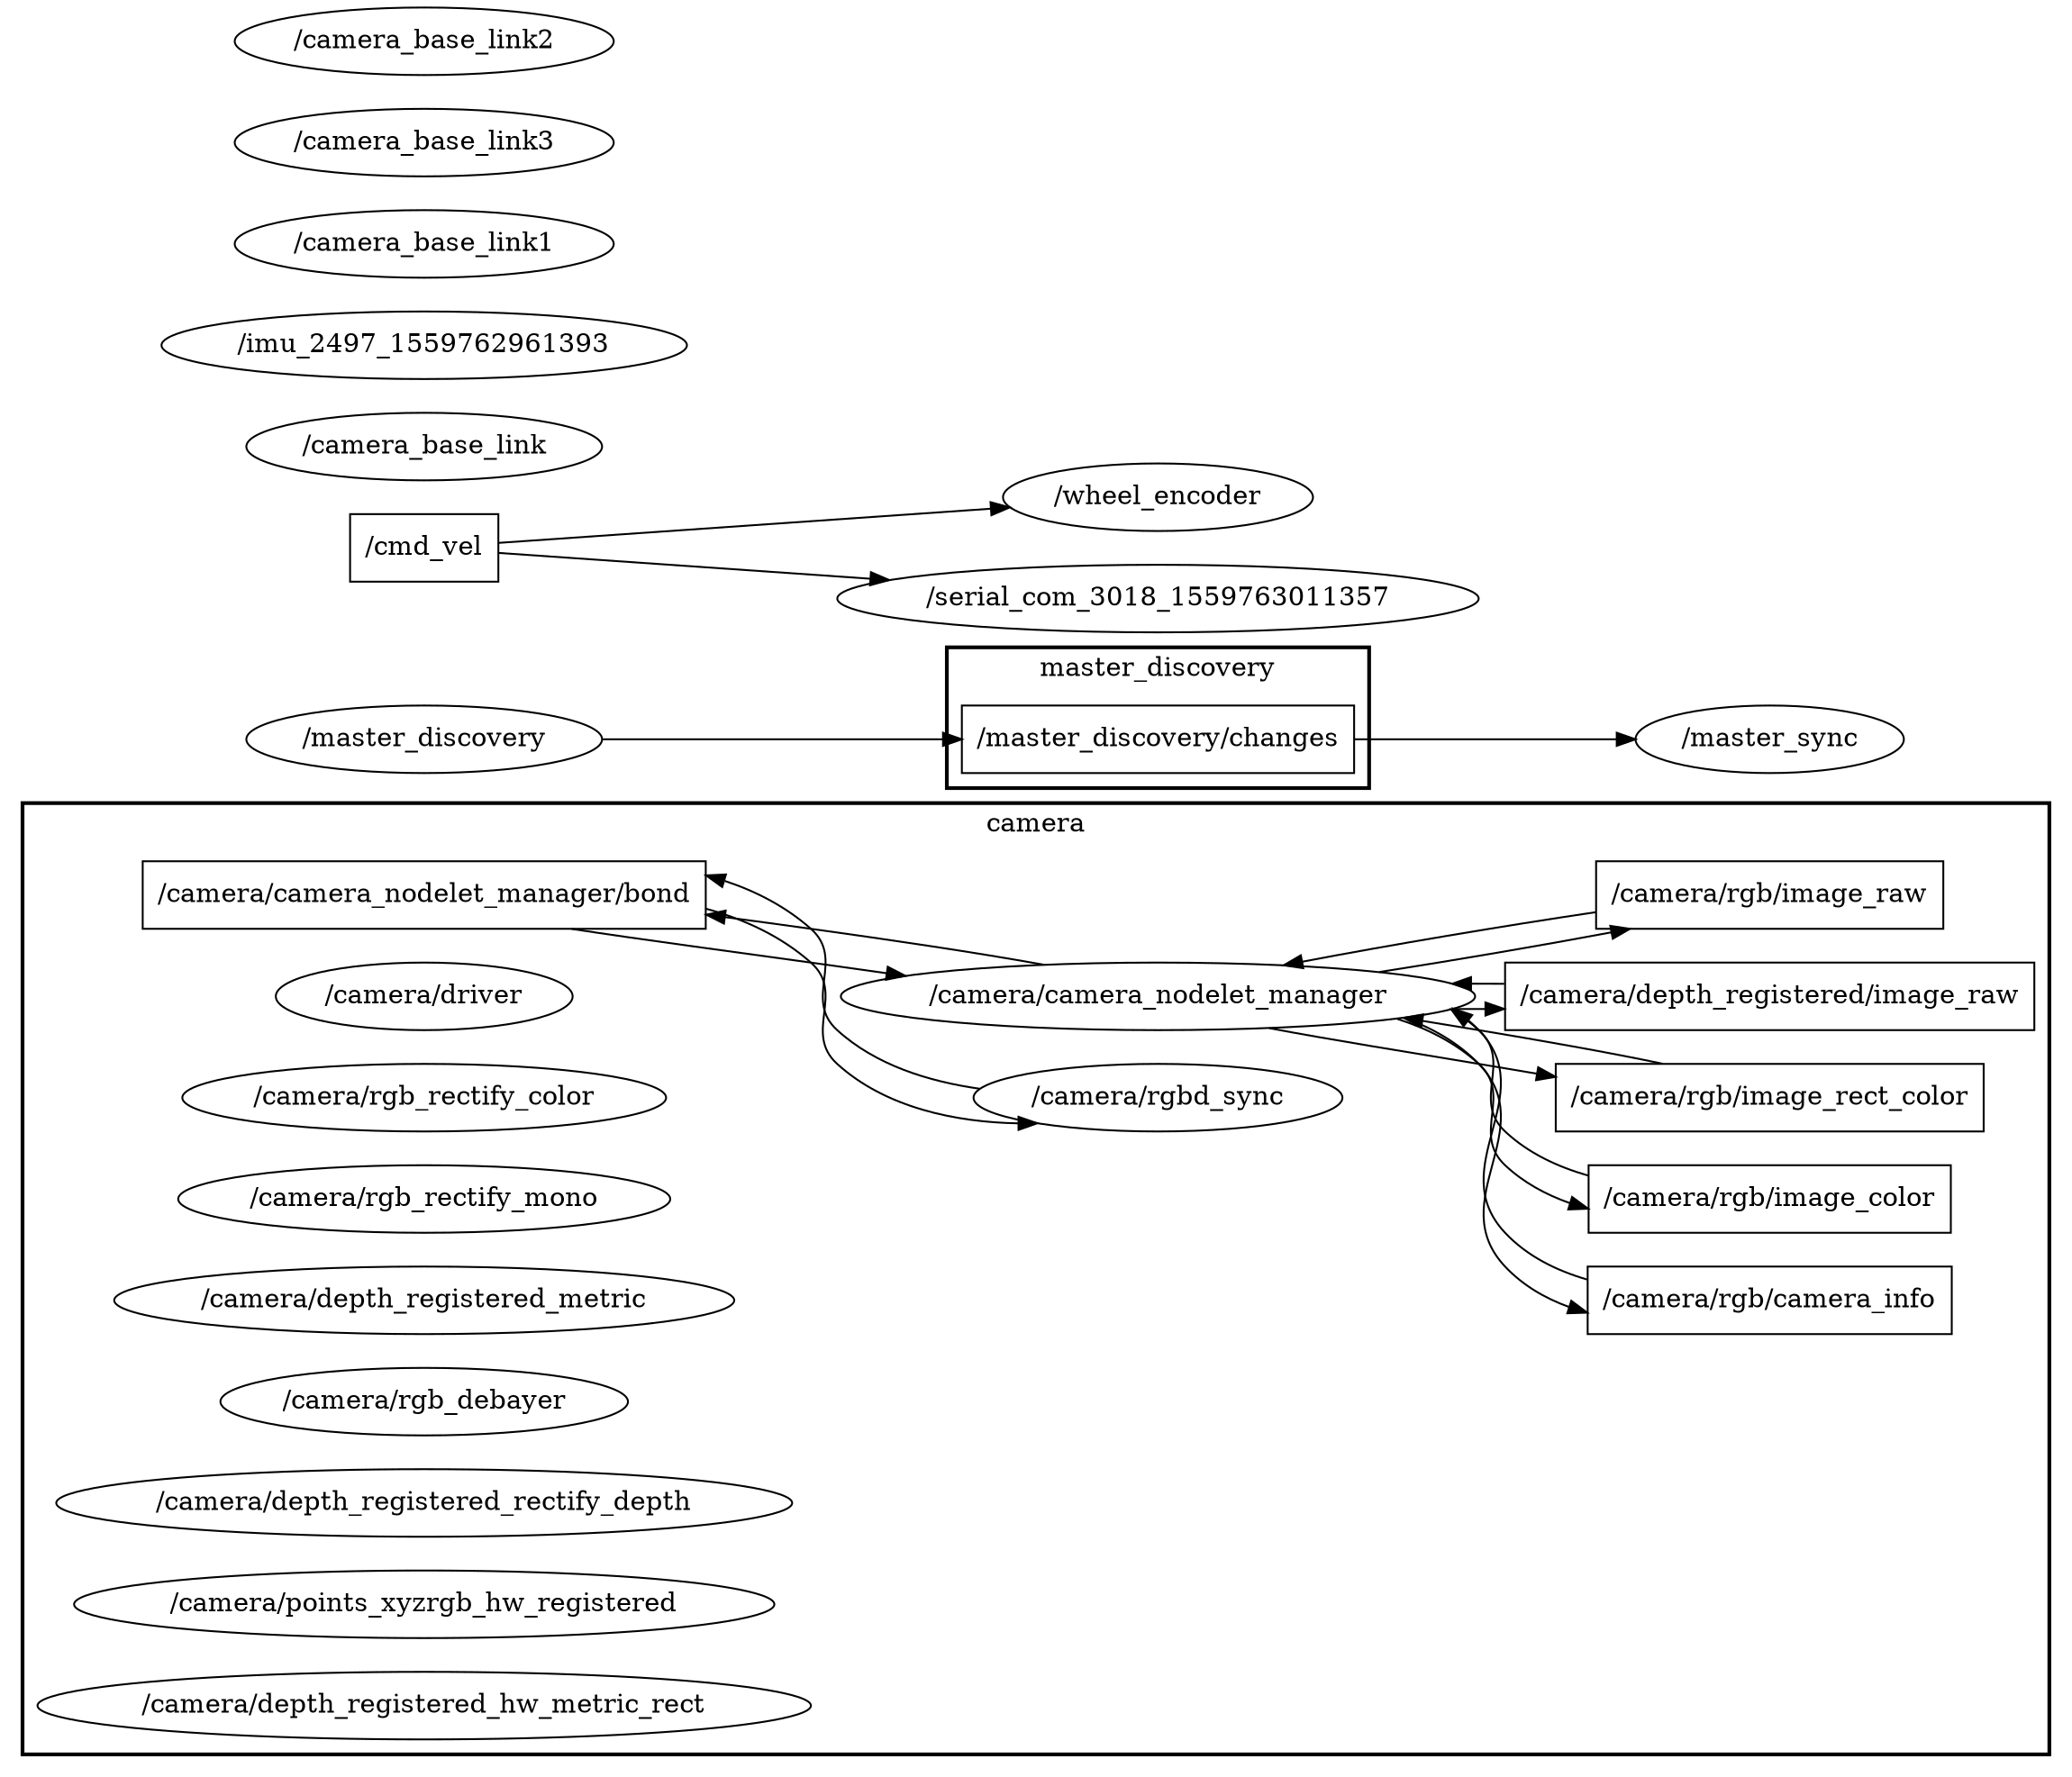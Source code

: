 digraph graphname {
	graph [bb="0,0,869.45,927",
		compound=True,
		rank=same,
		rankdir=LR,
		ranksep=0.2
	];
	node [label="\N"];
	subgraph cluster_camera {
		graph [bb="8,98,861.45,605",
			compound=True,
			label=camera,
			lheight=0.21,
			lp="434.72,593.5",
			lwidth=0.56,
			rank=same,
			rankdir=LR,
			ranksep=0.2,
			style=bold
		];
		t___camera__camera_nodelet_manager__bond		 [URL=topic_3A__camera__camera_nodelet_manager__bond,
			height=0.5,
			label="/camera/camera_nodelet_manager/bond",
			pos="175.89,556",
			shape=box,
			tooltip="topic:/camera/camera_nodelet_manager/bond",
			width=3.2639];
		n___camera__rgbd_sync		 [URL=__camera__rgbd_sync,
			height=0.5,
			label="/camera/rgbd_sync",
			pos="485.61,448",
			shape=ellipse,
			tooltip="/camera/rgbd_sync",
			width=2.1665];
		t___camera__camera_nodelet_manager__bond -> n___camera__rgbd_sync		 [penwidth=1,
			pos="e,418.57,438.71 293.55,543.33 309.12,538.36 323.82,530.98 335.77,520 354.04,503.23 331.76,483.03 349.77,466 365.57,451.06 387.2,443.34 408.5,439.98"];
		n___camera__camera_nodelet_manager		 [URL=__camera__camera_nodelet_manager,
			height=0.5,
			label="/camera/camera_nodelet_manager",
			pos="485.61,502",
			shape=ellipse,
			tooltip="/camera/camera_nodelet_manager",
			width=3.683];
		t___camera__camera_nodelet_manager__bond -> n___camera__camera_nodelet_manager		 [penwidth=1,
			pos="e,378.13,512.54 236.52,537.93 266.34,532 302.98,525.76 335.77,520 346.27,518.16 357.18,516.22 368.1,514.3"];
		t___camera__rgb__camera_info		 [URL=topic_3A__camera__rgb__camera_info,
			height=0.5,
			label="/camera/rgb/camera_info",
			pos="744.45,340",
			shape=box,
			tooltip="topic:/camera/rgb/camera_info",
			width=2.1389];
		t___camera__rgb__camera_info -> n___camera__camera_nodelet_manager		 [penwidth=1,
			pos="e,608.48,494.98 667.3,355.64 655.22,360.06 643.93,366.47 635.45,376 603.27,412.15 654.48,448.62 621.45,484 619.86,485.7 618.2,487.31 616.47,488.84"];
		t___camera__rgb__image_color		 [URL=topic_3A__camera__rgb__image_color,
			height=0.5,
			label="/camera/rgb/image_color",
			pos="744.45,394",
			shape=box,
			tooltip="topic:/camera/rgb/image_color",
			width=2.1389];
		t___camera__rgb__image_color -> n___camera__camera_nodelet_manager		 [penwidth=1,
			pos="e,607.25,494.73 667.42,410.84 655.55,415.16 644.3,421.22 635.45,430 617.84,447.46 639.46,466.97 621.45,484 619.55,485.79 617.57,487.48 615.51,489.07"];
		t___camera__rgb__image_rect_color		 [URL=topic_3A__camera__rgb__image_rect_color,
			height=0.5,
			label="/camera/rgb/image_rect_color",
			pos="744.45,448",
			shape=box,
			tooltip="topic:/camera/rgb/image_rect_color",
			width=2.5139];
		t___camera__rgb__image_rect_color -> n___camera__camera_nodelet_manager		 [penwidth=1,
			pos="e,588.99,490.68 699.16,466.06 676.03,472.21 647.24,478.56 621.45,484 614.14,485.54 606.6,487.11 599,488.66"];
		t___camera__depth_registered__image_raw		 [URL=topic_3A__camera__depth_registered__image_raw,
			height=0.5,
			label="/camera/depth_registered/image_raw",
			pos="744.45,502",
			shape=box,
			tooltip="topic:/camera/depth_registered/image_raw",
			width=3.0278];
		t___camera__depth_registered__image_raw -> n___camera__camera_nodelet_manager		 [penwidth=1,
			pos="e,608.64,508.74 635.38,508.67 629.85,508.72 624.28,508.74 618.69,508.75"];
		t___camera__rgb__image_raw		 [URL=topic_3A__camera__rgb__image_raw,
			height=0.5,
			label="/camera/rgb/image_raw",
			pos="744.45,556",
			shape=box,
			tooltip="topic:/camera/rgb/image_raw",
			width=2.0278];
		t___camera__rgb__image_raw -> n___camera__camera_nodelet_manager		 [penwidth=1,
			pos="e,538.89,518.55 671.28,546.97 632.8,539.77 585.92,529.83 549.02,521.01"];
		n___camera__driver		 [URL=__camera__driver,
			height=0.5,
			label="/camera/driver",
			pos="175.89,502",
			shape=ellipse,
			tooltip="/camera/driver",
			width=1.7332];
		n___camera__rgb_rectify_color		 [URL=__camera__rgb_rectify_color,
			height=0.5,
			label="/camera/rgb_rectify_color",
			pos="175.89,448",
			shape=ellipse,
			tooltip="/camera/rgb_rectify_color",
			width=2.8525];
		n___camera__rgbd_sync -> t___camera__camera_nodelet_manager__bond		 [penwidth=1,
			pos="e,293.55,561.12 415.44,455.94 391.98,459.74 367.29,467.43 349.77,484 331.76,501.03 354.04,521.23 335.77,538 326.34,546.66 315.2,553.09 303.27,557.75"];
		n___camera__rgb_rectify_mono		 [URL=__camera__rgb_rectify_mono,
			height=0.5,
			label="/camera/rgb_rectify_mono",
			pos="175.89,394",
			shape=ellipse,
			tooltip="/camera/rgb_rectify_mono",
			width=2.9247];
		n___camera__depth_registered_metric		 [URL=__camera__depth_registered_metric,
			height=0.5,
			label="/camera/depth_registered_metric",
			pos="175.89,340",
			shape=ellipse,
			tooltip="/camera/depth_registered_metric",
			width=3.5386];
		n___camera__rgb_debayer		 [URL=__camera__rgb_debayer,
			height=0.5,
			label="/camera/rgb_debayer",
			pos="175.89,286",
			shape=ellipse,
			tooltip="/camera/rgb_debayer",
			width=2.3651];
		n___camera__camera_nodelet_manager -> t___camera__camera_nodelet_manager__bond		 [penwidth=1,
			pos="e,293.62,545.25 436.04,518.79 406.96,525.28 369.27,532.12 335.77,538 325.33,539.83 314.49,541.72 303.61,543.57"];
		n___camera__camera_nodelet_manager -> t___camera__rgb__camera_info		 [penwidth=1,
			pos="e,667.3,337.95 581.76,489.54 596.74,484.78 610.78,477.43 621.45,466 654.48,430.62 603.27,394.15 635.45,358 641.68,351 649.42,345.69 657.88,341.73"];
		n___camera__camera_nodelet_manager -> t___camera__rgb__image_color		 [penwidth=1,
			pos="e,667.42,393.13 578.53,489.02 594.39,484.39 609.56,477.24 621.45,466 639.46,448.97 617.84,429.46 635.45,412 641.88,405.62 649.58,400.68 657.86,396.91"];
		n___camera__camera_nodelet_manager -> t___camera__rgb__image_rect_color		 [penwidth=1,
			pos="e,653.88,459.1 532.53,485.13 558.63,478.89 591.9,472.23 621.45,466 628.75,464.46 636.3,462.85 643.89,461.23"];
		n___camera__camera_nodelet_manager -> t___camera__depth_registered__image_raw		 [penwidth=1,
			pos="e,635.38,495.33 608.64,495.26 614.08,495.24 619.53,495.25 624.97,495.27"];
		n___camera__camera_nodelet_manager -> t___camera__rgb__image_raw		 [penwidth=1,
			pos="e,684.87,537.91 578.61,514.84 610.42,521.09 645.48,528.61 675.06,535.58"];
		n___camera__depth_registered_rectify_depth		 [URL=__camera__depth_registered_rectify_depth,
			height=0.5,
			label="/camera/depth_registered_rectify_depth",
			pos="175.89,232",
			shape=ellipse,
			tooltip="/camera/depth_registered_rectify_depth",
			width=4.2066];
		n___camera__points_xyzrgb_hw_registered		 [URL=__camera__points_xyzrgb_hw_registered,
			height=0.5,
			label="/camera/points_xyzrgb_hw_registered",
			pos="175.89,178",
			shape=ellipse,
			tooltip="/camera/points_xyzrgb_hw_registered",
			width=4.0441];
		n___camera__depth_registered_hw_metric_rect		 [URL=__camera__depth_registered_hw_metric_rect,
			height=0.5,
			label="/camera/depth_registered_hw_metric_rect",
			pos="175.89,124",
			shape=ellipse,
			tooltip="/camera/depth_registered_hw_metric_rect",
			width=4.4413];
	}
	subgraph cluster_master_discovery {
		graph [bb="395.61,613,575.61,688",
			compound=True,
			label=master_discovery,
			lheight=0.21,
			lp="485.61,676.5",
			lwidth=1.35,
			rank=same,
			rankdir=LR,
			ranksep=0.2,
			style=bold
		];
		t___master_discovery__changes		 [URL=topic_3A__master_discovery__changes,
			height=0.5,
			label="/master_discovery/changes",
			pos="485.61,639",
			shape=box,
			tooltip="topic:/master_discovery/changes",
			width=2.2778];
	}
	t___cmd_vel	 [URL=topic_3A__cmd_vel,
		height=0.5,
		label="/cmd_vel",
		pos="175.89,44",
		shape=box,
		tooltip="topic:/cmd_vel",
		width=0.94444];
	n___wheel_encoder	 [URL=__wheel_encoder,
		height=0.5,
		label="/wheel_encoder",
		pos="485.61,72",
		shape=ellipse,
		tooltip="/wheel_encoder",
		width=1.8415];
	t___cmd_vel -> n___wheel_encoder	 [penwidth=1,
		pos="e,422.6,66.358 210.11,47.023 258.28,51.406 348.71,59.634 412.59,65.447"];
	n___serial_com_3018_1559763011357	 [URL=__serial_com_3018_1559763011357,
		height=0.5,
		label="/serial_com_3018_1559763011357",
		pos="485.61,18",
		shape=ellipse,
		tooltip="/serial_com_3018_1559763011357",
		width=3.7733];
	t___cmd_vel -> n___serial_com_3018_1559763011357	 [penwidth=1,
		pos="e,370.63,27.631 210.11,41.193 246.17,38.146 305.94,33.096 360.51,28.486"];
	n___master_sync	 [URL=__master_sync,
		height=0.5,
		label="/master_sync",
		pos="744.45,639",
		shape=ellipse,
		tooltip="/master_sync",
		width=1.6068];
	t___master_discovery__changes -> n___master_sync	 [penwidth=1,
		pos="e,686.29,639 567.87,639 602.77,639 643.06,639 676.23,639"];
	n___camera_base_link	 [URL=__camera_base_link,
		height=0.5,
		label="/camera_base_link",
		pos="175.89,693",
		shape=ellipse,
		tooltip="/camera_base_link",
		width=2.1484];
	n___imu_2497_1559762961393	 [URL=__imu_2497_1559762961393,
		height=0.5,
		label="/imu_2497_1559762961393",
		pos="175.89,747",
		shape=ellipse,
		tooltip="/imu_2497_1559762961393",
		width=3.0692];
	n___camera_base_link1	 [URL=__camera_base_link1,
		height=0.5,
		label="/camera_base_link1",
		pos="175.89,801",
		shape=ellipse,
		tooltip="/camera_base_link1",
		width=2.2567];
	n___camera_base_link3	 [URL=__camera_base_link3,
		height=0.5,
		label="/camera_base_link3",
		pos="175.89,855",
		shape=ellipse,
		tooltip="/camera_base_link3",
		width=2.2567];
	n___camera_base_link2	 [URL=__camera_base_link2,
		height=0.5,
		label="/camera_base_link2",
		pos="175.89,909",
		shape=ellipse,
		tooltip="/camera_base_link2",
		width=2.2567];
	n___master_discovery	 [URL=__master_discovery,
		height=0.5,
		label="/master_discovery",
		pos="175.89,639",
		shape=ellipse,
		tooltip="/master_discovery",
		width=2.0943];
	n___master_discovery -> t___master_discovery__changes	 [penwidth=1,
		pos="e,403.52,639 251.38,639 294.12,639 348.13,639 393.4,639"];
}
